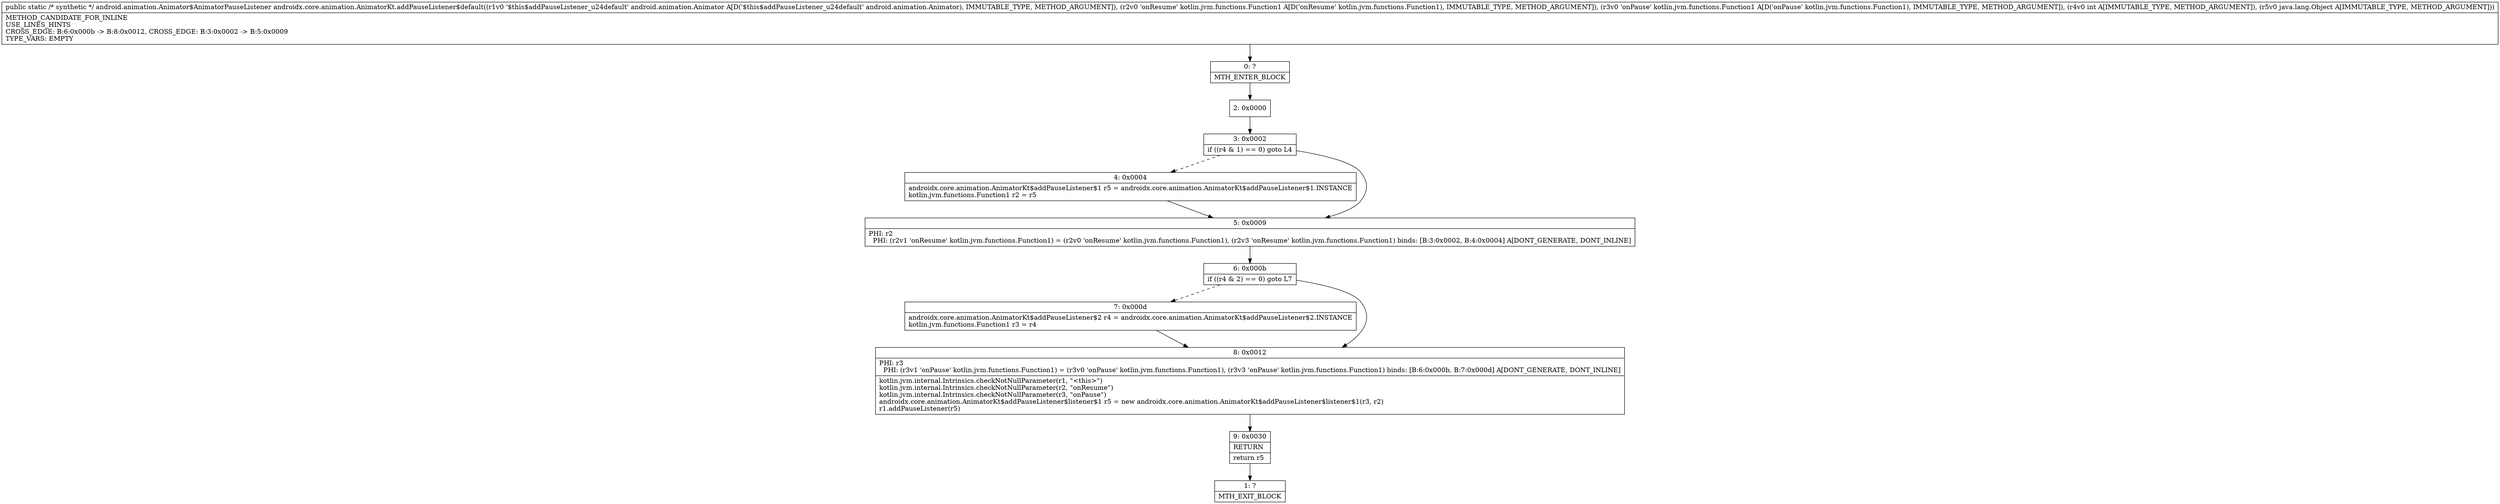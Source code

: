 digraph "CFG forandroidx.core.animation.AnimatorKt.addPauseListener$default(Landroid\/animation\/Animator;Lkotlin\/jvm\/functions\/Function1;Lkotlin\/jvm\/functions\/Function1;ILjava\/lang\/Object;)Landroid\/animation\/Animator$AnimatorPauseListener;" {
Node_0 [shape=record,label="{0\:\ ?|MTH_ENTER_BLOCK\l}"];
Node_2 [shape=record,label="{2\:\ 0x0000}"];
Node_3 [shape=record,label="{3\:\ 0x0002|if ((r4 & 1) == 0) goto L4\l}"];
Node_4 [shape=record,label="{4\:\ 0x0004|androidx.core.animation.AnimatorKt$addPauseListener$1 r5 = androidx.core.animation.AnimatorKt$addPauseListener$1.INSTANCE\lkotlin.jvm.functions.Function1 r2 = r5\l}"];
Node_5 [shape=record,label="{5\:\ 0x0009|PHI: r2 \l  PHI: (r2v1 'onResume' kotlin.jvm.functions.Function1) = (r2v0 'onResume' kotlin.jvm.functions.Function1), (r2v3 'onResume' kotlin.jvm.functions.Function1) binds: [B:3:0x0002, B:4:0x0004] A[DONT_GENERATE, DONT_INLINE]\l}"];
Node_6 [shape=record,label="{6\:\ 0x000b|if ((r4 & 2) == 0) goto L7\l}"];
Node_7 [shape=record,label="{7\:\ 0x000d|androidx.core.animation.AnimatorKt$addPauseListener$2 r4 = androidx.core.animation.AnimatorKt$addPauseListener$2.INSTANCE\lkotlin.jvm.functions.Function1 r3 = r4\l}"];
Node_8 [shape=record,label="{8\:\ 0x0012|PHI: r3 \l  PHI: (r3v1 'onPause' kotlin.jvm.functions.Function1) = (r3v0 'onPause' kotlin.jvm.functions.Function1), (r3v3 'onPause' kotlin.jvm.functions.Function1) binds: [B:6:0x000b, B:7:0x000d] A[DONT_GENERATE, DONT_INLINE]\l|kotlin.jvm.internal.Intrinsics.checkNotNullParameter(r1, \"\<this\>\")\lkotlin.jvm.internal.Intrinsics.checkNotNullParameter(r2, \"onResume\")\lkotlin.jvm.internal.Intrinsics.checkNotNullParameter(r3, \"onPause\")\landroidx.core.animation.AnimatorKt$addPauseListener$listener$1 r5 = new androidx.core.animation.AnimatorKt$addPauseListener$listener$1(r3, r2)\lr1.addPauseListener(r5)\l}"];
Node_9 [shape=record,label="{9\:\ 0x0030|RETURN\l|return r5\l}"];
Node_1 [shape=record,label="{1\:\ ?|MTH_EXIT_BLOCK\l}"];
MethodNode[shape=record,label="{public static \/* synthetic *\/ android.animation.Animator$AnimatorPauseListener androidx.core.animation.AnimatorKt.addPauseListener$default((r1v0 '$this$addPauseListener_u24default' android.animation.Animator A[D('$this$addPauseListener_u24default' android.animation.Animator), IMMUTABLE_TYPE, METHOD_ARGUMENT]), (r2v0 'onResume' kotlin.jvm.functions.Function1 A[D('onResume' kotlin.jvm.functions.Function1), IMMUTABLE_TYPE, METHOD_ARGUMENT]), (r3v0 'onPause' kotlin.jvm.functions.Function1 A[D('onPause' kotlin.jvm.functions.Function1), IMMUTABLE_TYPE, METHOD_ARGUMENT]), (r4v0 int A[IMMUTABLE_TYPE, METHOD_ARGUMENT]), (r5v0 java.lang.Object A[IMMUTABLE_TYPE, METHOD_ARGUMENT]))  | METHOD_CANDIDATE_FOR_INLINE\lUSE_LINES_HINTS\lCROSS_EDGE: B:6:0x000b \-\> B:8:0x0012, CROSS_EDGE: B:3:0x0002 \-\> B:5:0x0009\lTYPE_VARS: EMPTY\l}"];
MethodNode -> Node_0;Node_0 -> Node_2;
Node_2 -> Node_3;
Node_3 -> Node_4[style=dashed];
Node_3 -> Node_5;
Node_4 -> Node_5;
Node_5 -> Node_6;
Node_6 -> Node_7[style=dashed];
Node_6 -> Node_8;
Node_7 -> Node_8;
Node_8 -> Node_9;
Node_9 -> Node_1;
}


